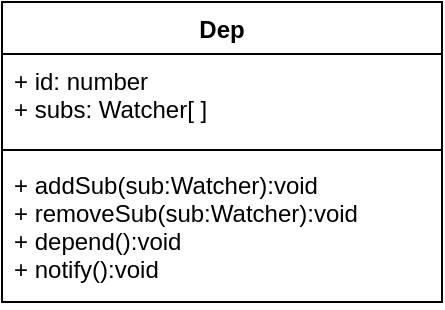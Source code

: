 <mxfile version="14.2.7" type="github">
  <diagram name="Page-1" id="e7e014a7-5840-1c2e-5031-d8a46d1fe8dd">
    <mxGraphModel dx="614" dy="343" grid="1" gridSize="10" guides="1" tooltips="1" connect="1" arrows="1" fold="1" page="1" pageScale="1" pageWidth="1169" pageHeight="826" background="#ffffff" math="0" shadow="0">
      <root>
        <mxCell id="0" />
        <mxCell id="1" parent="0" />
        <mxCell id="zu-ZuviO4Ho3Tx6FIrsQ-41" value="Dep&#xa;" style="swimlane;fontStyle=1;align=center;verticalAlign=top;childLayout=stackLayout;horizontal=1;startSize=26;horizontalStack=0;resizeParent=1;resizeParentMax=0;resizeLast=0;collapsible=1;marginBottom=0;" parent="1" vertex="1">
          <mxGeometry x="100" y="260" width="220" height="150" as="geometry" />
        </mxCell>
        <mxCell id="zu-ZuviO4Ho3Tx6FIrsQ-42" value="+ id: number&#xa;+ subs: Watcher[ ]" style="text;strokeColor=none;fillColor=none;align=left;verticalAlign=top;spacingLeft=4;spacingRight=4;overflow=hidden;rotatable=0;points=[[0,0.5],[1,0.5]];portConstraint=eastwest;" parent="zu-ZuviO4Ho3Tx6FIrsQ-41" vertex="1">
          <mxGeometry y="26" width="220" height="44" as="geometry" />
        </mxCell>
        <mxCell id="zu-ZuviO4Ho3Tx6FIrsQ-43" value="" style="line;strokeWidth=1;fillColor=none;align=left;verticalAlign=middle;spacingTop=-1;spacingLeft=3;spacingRight=3;rotatable=0;labelPosition=right;points=[];portConstraint=eastwest;" parent="zu-ZuviO4Ho3Tx6FIrsQ-41" vertex="1">
          <mxGeometry y="70" width="220" height="8" as="geometry" />
        </mxCell>
        <mxCell id="zu-ZuviO4Ho3Tx6FIrsQ-44" value="+ addSub(sub:Watcher):void&#xa;+ removeSub(sub:Watcher):void&#xa;+ depend():void&#xa;+ notify():void" style="text;strokeColor=none;fillColor=none;align=left;verticalAlign=top;spacingLeft=4;spacingRight=4;overflow=hidden;rotatable=0;points=[[0,0.5],[1,0.5]];portConstraint=eastwest;" parent="zu-ZuviO4Ho3Tx6FIrsQ-41" vertex="1">
          <mxGeometry y="78" width="220" height="72" as="geometry" />
        </mxCell>
      </root>
    </mxGraphModel>
  </diagram>
</mxfile>
